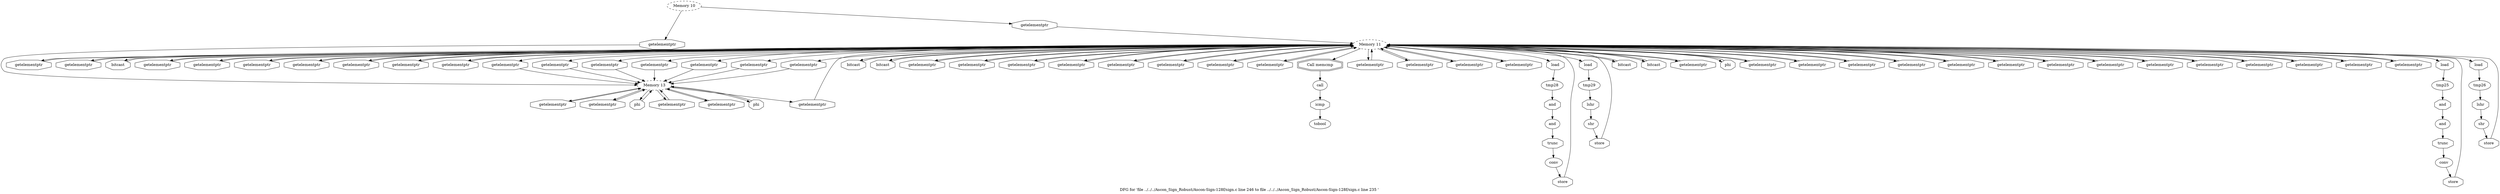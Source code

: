 digraph "DFG for 'file ../../../Ascon_Sign_Robust/Ascon-Sign-128f/sign.c line 246 to file ../../../Ascon_Sign_Robust/Ascon-Sign-128f/sign.c line 235 '  "{
label="DFG for 'file ../../../Ascon_Sign_Robust/Ascon-Sign-128f/sign.c line 246 to file ../../../Ascon_Sign_Robust/Ascon-Sign-128f/sign.c line 235 ' ";
node_495[shape=ellipse,style=dashed,label="Memory 11"]
node_544[shape=octagon,style=solid,label="getelementptr"]
"node_495"->"node_544"
node_545[shape=octagon,style=solid,label="getelementptr"]
"node_495"->"node_545"
node_543[shape=octagon,style=solid,label="bitcast"]
"node_495"->"node_543"
node_546[shape=octagon,style=solid,label="getelementptr"]
"node_495"->"node_546"
node_550[shape=octagon,style=solid,label="getelementptr"]
"node_495"->"node_550"
node_551[shape=octagon,style=solid,label="getelementptr"]
"node_495"->"node_551"
node_552[shape=octagon,style=solid,label="getelementptr"]
"node_495"->"node_552"
node_547[shape=octagon,style=solid,label="getelementptr"]
"node_495"->"node_547"
node_548[shape=octagon,style=solid,label="getelementptr"]
"node_495"->"node_548"
node_549[shape=octagon,style=solid,label="getelementptr"]
"node_495"->"node_549"
node_502[shape=octagon,style=solid,label="getelementptr"]
"node_495"->"node_502"
node_503[shape=octagon,style=solid,label="bitcast"]
"node_495"->"node_503"
node_504[shape=octagon,style=solid,label="bitcast"]
"node_495"->"node_504"
node_505[shape=octagon,style=solid,label="getelementptr"]
"node_495"->"node_505"
node_506[shape=octagon,style=solid,label="getelementptr"]
"node_495"->"node_506"
node_507[shape=octagon,style=solid,label="getelementptr"]
"node_495"->"node_507"
node_508[shape=octagon,style=solid,label="getelementptr"]
"node_495"->"node_508"
node_509[shape=octagon,style=solid,label="getelementptr"]
"node_495"->"node_509"
node_511[shape=octagon,style=solid,label="getelementptr"]
"node_495"->"node_511"
node_512[shape=octagon,style=solid,label="getelementptr"]
"node_495"->"node_512"
node_516[shape=octagon,style=solid,label="getelementptr"]
"node_495"->"node_516"
node_517[shape=octagon,style=solid,label="getelementptr"]
"node_495"->"node_517"
node_519[shape=doubleoctagon,style=solid,label="Call memcmp"]
"node_495"->"node_519"
node_520[shape=octagon,style=solid,label="getelementptr"]
"node_495"->"node_520"
node_521[shape=octagon,style=solid,label="getelementptr"]
"node_495"->"node_521"
node_522[shape=octagon,style=solid,label="getelementptr"]
"node_495"->"node_522"
node_523[shape=octagon,style=solid,label="getelementptr"]
"node_495"->"node_523"
node_524[shape=octagon,style=solid,label="getelementptr"]
"node_495"->"node_524"
node_525[shape=octagon,style=solid,label="getelementptr"]
"node_495"->"node_525"
node_526[shape=octagon,style=solid,label="getelementptr"]
"node_495"->"node_526"
node_528[shape=octagon,style=solid,label="getelementptr"]
"node_495"->"node_528"
node_529[shape=octagon,style=solid,label="getelementptr"]
"node_495"->"node_529"
node_531[shape=octagon,style=solid,label="load"]
"node_495"->"node_531"
node_538[shape=octagon,style=solid,label="load"]
"node_495"->"node_538"
node_541[shape=octagon,style=solid,label="bitcast"]
"node_495"->"node_541"
node_542[shape=octagon,style=solid,label="bitcast"]
"node_495"->"node_542"
node_553[shape=octagon,style=solid,label="getelementptr"]
"node_495"->"node_553"
node_554[shape=octagon,style=solid,label="phi"]
"node_495"->"node_554"
node_555[shape=octagon,style=solid,label="getelementptr"]
"node_495"->"node_555"
node_556[shape=octagon,style=solid,label="getelementptr"]
"node_495"->"node_556"
node_557[shape=octagon,style=solid,label="getelementptr"]
"node_495"->"node_557"
node_558[shape=octagon,style=solid,label="getelementptr"]
"node_495"->"node_558"
node_559[shape=octagon,style=solid,label="getelementptr"]
"node_495"->"node_559"
node_560[shape=octagon,style=solid,label="getelementptr"]
"node_495"->"node_560"
node_561[shape=octagon,style=solid,label="getelementptr"]
"node_495"->"node_561"
node_562[shape=octagon,style=solid,label="getelementptr"]
"node_495"->"node_562"
node_563[shape=octagon,style=solid,label="getelementptr"]
"node_495"->"node_563"
node_564[shape=octagon,style=solid,label="getelementptr"]
"node_495"->"node_564"
node_565[shape=octagon,style=solid,label="getelementptr"]
"node_495"->"node_565"
node_566[shape=octagon,style=solid,label="getelementptr"]
"node_495"->"node_566"
node_567[shape=octagon,style=solid,label="getelementptr"]
"node_495"->"node_567"
node_568[shape=octagon,style=solid,label="getelementptr"]
"node_495"->"node_568"
node_570[shape=octagon,style=solid,label="load"]
"node_495"->"node_570"
node_577[shape=octagon,style=solid,label="load"]
"node_495"->"node_577"
"node_544"->"node_495"
node_496[shape=ellipse,style=dashed,label="Memory 13"]
node_510[shape=octagon,style=solid,label="getelementptr"]
"node_496"->"node_510"
node_513[shape=octagon,style=solid,label="getelementptr"]
"node_496"->"node_513"
node_514[shape=octagon,style=solid,label="phi"]
"node_496"->"node_514"
node_515[shape=octagon,style=solid,label="getelementptr"]
"node_496"->"node_515"
node_527[shape=octagon,style=solid,label="getelementptr"]
"node_496"->"node_527"
node_540[shape=octagon,style=solid,label="getelementptr"]
"node_496"->"node_540"
node_583[shape=octagon,style=solid,label="phi"]
"node_496"->"node_583"
"node_545"->"node_495"
"node_543"->"node_495"
"node_546"->"node_495"
"node_550"->"node_495"
"node_551"->"node_495"
"node_552"->"node_495"
"node_547"->"node_495"
"node_548"->"node_495"
"node_549"->"node_495"
node_497[shape=octagon,style=solid,label="getelementptr"]
"node_497"->"node_495"
node_498[shape=ellipse,style=dashed,label="Memory 10"]
"node_498"->"node_497"
node_499[shape=octagon,style=solid,label="getelementptr"]
"node_498"->"node_499"
"node_499"->"node_496"
node_500[shape=octagon,style=solid,label="lshr"]
node_539[shape=ellipse,style=solid,label="shr"]
"node_500"->"node_539"
node_501[shape=octagon,style=solid,label="store"]
"node_501"->"node_495"
"node_502"->"node_496"
"node_503"->"node_495"
"node_504"->"node_495"
"node_505"->"node_495"
"node_506"->"node_495"
"node_507"->"node_495"
"node_508"->"node_495"
"node_509"->"node_495"
"node_510"->"node_496"
"node_511"->"node_495"
"node_512"->"node_495"
"node_513"->"node_496"
"node_514"->"node_496"
"node_515"->"node_496"
"node_516"->"node_496"
"node_517"->"node_495"
node_518[shape=ellipse,style=solid,label="call"]
node_582[shape=octagon,style=solid,label="icmp"]
"node_518"->"node_582"
"node_519"->"node_518"
"node_520"->"node_495"
"node_521"->"node_495"
"node_522"->"node_495"
"node_523"->"node_495"
"node_524"->"node_496"
"node_525"->"node_496"
"node_526"->"node_496"
"node_527"->"node_496"
"node_528"->"node_496"
"node_529"->"node_496"
node_530[shape=ellipse,style=solid,label="tmp28"]
node_533[shape=octagon,style=solid,label="and"]
"node_530"->"node_533"
"node_531"->"node_530"
node_532[shape=ellipse,style=solid,label="and"]
node_535[shape=octagon,style=solid,label="trunc"]
"node_532"->"node_535"
"node_533"->"node_532"
node_534[shape=ellipse,style=solid,label="conv"]
node_536[shape=octagon,style=solid,label="store"]
"node_534"->"node_536"
"node_535"->"node_534"
"node_536"->"node_495"
node_537[shape=ellipse,style=solid,label="tmp29"]
"node_537"->"node_500"
"node_538"->"node_537"
"node_539"->"node_501"
"node_540"->"node_495"
"node_541"->"node_495"
"node_542"->"node_495"
"node_553"->"node_495"
"node_554"->"node_495"
"node_555"->"node_495"
"node_556"->"node_495"
"node_557"->"node_495"
"node_558"->"node_495"
"node_559"->"node_495"
"node_560"->"node_495"
"node_561"->"node_495"
"node_562"->"node_495"
"node_563"->"node_495"
"node_564"->"node_495"
"node_565"->"node_495"
"node_566"->"node_495"
"node_567"->"node_495"
"node_568"->"node_495"
node_569[shape=ellipse,style=solid,label="tmp25"]
node_572[shape=octagon,style=solid,label="and"]
"node_569"->"node_572"
"node_570"->"node_569"
node_571[shape=ellipse,style=solid,label="and"]
node_574[shape=octagon,style=solid,label="trunc"]
"node_571"->"node_574"
"node_572"->"node_571"
node_573[shape=ellipse,style=solid,label="conv"]
node_575[shape=octagon,style=solid,label="store"]
"node_573"->"node_575"
"node_574"->"node_573"
"node_575"->"node_495"
node_576[shape=ellipse,style=solid,label="tmp26"]
node_579[shape=octagon,style=solid,label="lshr"]
"node_576"->"node_579"
"node_577"->"node_576"
node_578[shape=ellipse,style=solid,label="shr"]
node_580[shape=octagon,style=solid,label="store"]
"node_578"->"node_580"
"node_579"->"node_578"
"node_580"->"node_495"
node_581[shape=ellipse,style=solid,label="tobool"]
"node_582"->"node_581"
"node_583"->"node_496"
}

